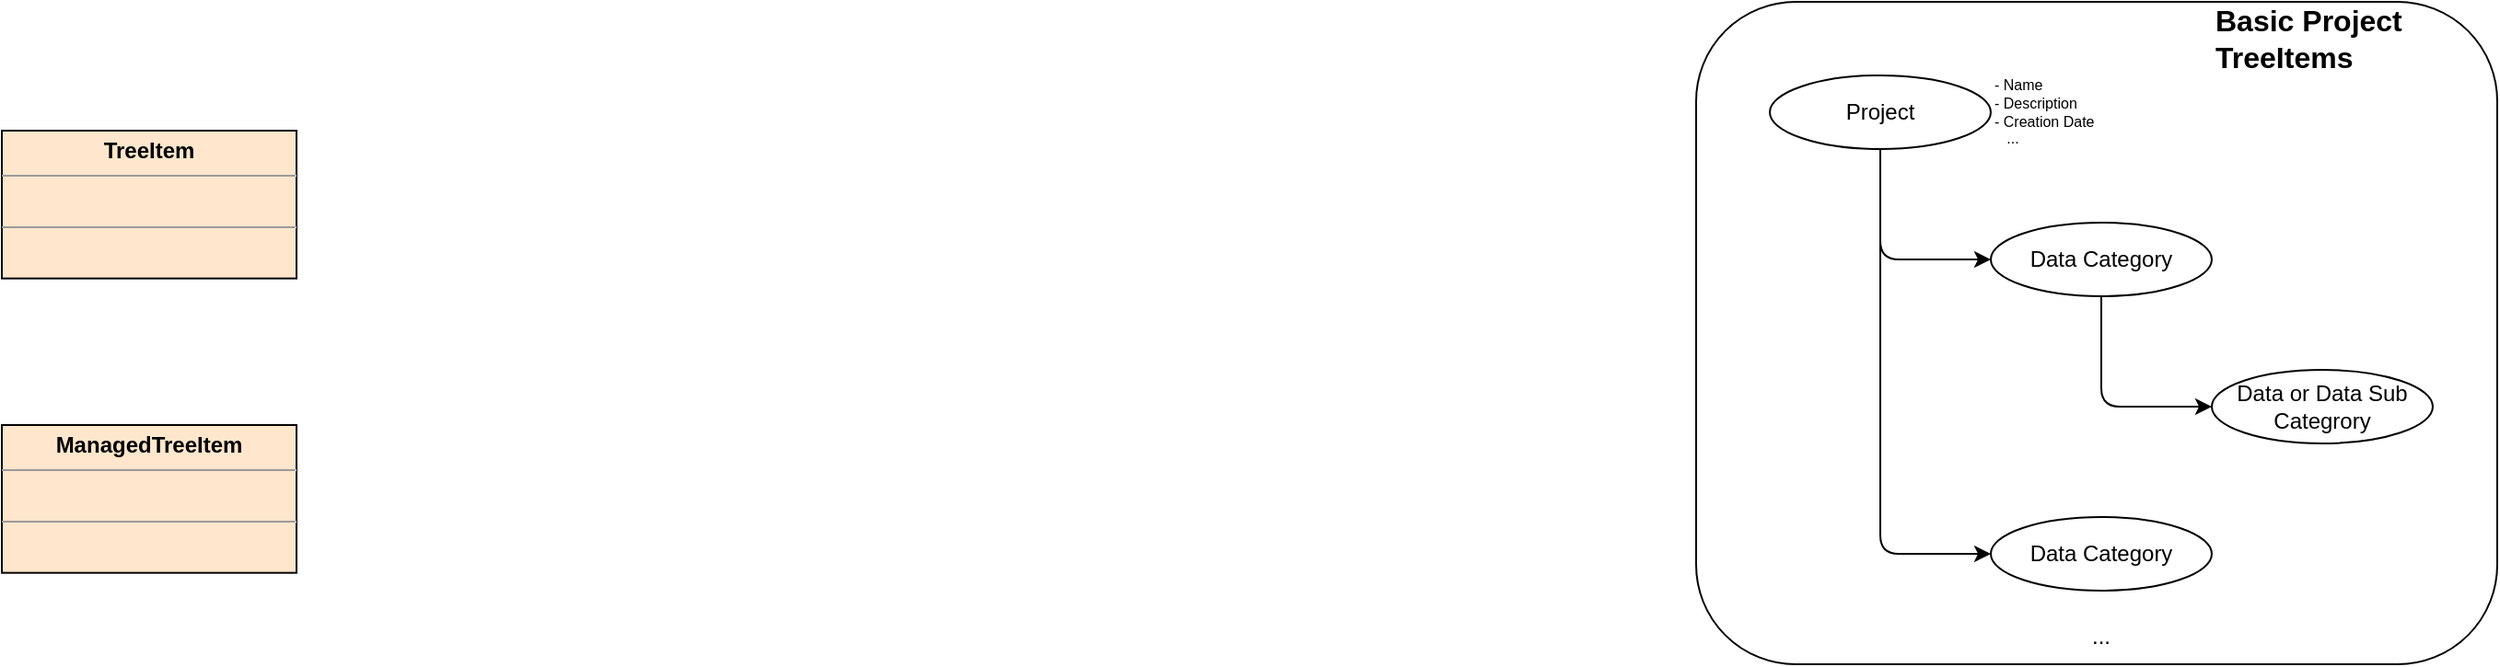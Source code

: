<mxfile version="26.0.16">
  <diagram name="Page-1" id="f7oUEKpjsUb-M7rXWTK0">
    <mxGraphModel dx="926" dy="683" grid="1" gridSize="10" guides="1" tooltips="1" connect="1" arrows="1" fold="1" page="1" pageScale="1" pageWidth="1654" pageHeight="1169" math="0" shadow="0">
      <root>
        <mxCell id="0" />
        <mxCell id="1" parent="0" />
        <mxCell id="EXjqHbBT6QVGa5etMdqd-6" style="edgeStyle=orthogonalEdgeStyle;rounded=1;orthogonalLoop=1;jettySize=auto;html=1;entryX=0;entryY=0.5;entryDx=0;entryDy=0;curved=0;" edge="1" parent="1" source="EXjqHbBT6QVGa5etMdqd-1" target="EXjqHbBT6QVGa5etMdqd-4">
          <mxGeometry relative="1" as="geometry" />
        </mxCell>
        <mxCell id="EXjqHbBT6QVGa5etMdqd-9" style="edgeStyle=orthogonalEdgeStyle;rounded=1;orthogonalLoop=1;jettySize=auto;html=1;entryX=0;entryY=0.5;entryDx=0;entryDy=0;curved=0;" edge="1" parent="1" source="EXjqHbBT6QVGa5etMdqd-1" target="EXjqHbBT6QVGa5etMdqd-8">
          <mxGeometry relative="1" as="geometry" />
        </mxCell>
        <mxCell id="EXjqHbBT6QVGa5etMdqd-1" value="Project" style="ellipse;whiteSpace=wrap;html=1;" vertex="1" parent="1">
          <mxGeometry x="1080" y="50" width="120" height="40" as="geometry" />
        </mxCell>
        <mxCell id="EXjqHbBT6QVGa5etMdqd-3" value="- Name&lt;br&gt;- Description&lt;br&gt;- Creation Date&lt;br&gt;&amp;nbsp; &amp;nbsp;..." style="text;html=1;align=left;verticalAlign=middle;whiteSpace=wrap;rounded=0;fontSize=8;" vertex="1" parent="1">
          <mxGeometry x="1200" y="50" width="160" height="40" as="geometry" />
        </mxCell>
        <mxCell id="EXjqHbBT6QVGa5etMdqd-7" style="edgeStyle=orthogonalEdgeStyle;rounded=1;orthogonalLoop=1;jettySize=auto;html=1;entryX=0;entryY=0.5;entryDx=0;entryDy=0;curved=0;" edge="1" parent="1" source="EXjqHbBT6QVGa5etMdqd-4" target="EXjqHbBT6QVGa5etMdqd-5">
          <mxGeometry relative="1" as="geometry" />
        </mxCell>
        <mxCell id="EXjqHbBT6QVGa5etMdqd-4" value="Data Category" style="ellipse;whiteSpace=wrap;html=1;" vertex="1" parent="1">
          <mxGeometry x="1200" y="130" width="120" height="40" as="geometry" />
        </mxCell>
        <mxCell id="EXjqHbBT6QVGa5etMdqd-5" value="Data or Data Sub Categrory" style="ellipse;whiteSpace=wrap;html=1;" vertex="1" parent="1">
          <mxGeometry x="1320" y="210" width="120" height="40" as="geometry" />
        </mxCell>
        <mxCell id="EXjqHbBT6QVGa5etMdqd-8" value="Data Category" style="ellipse;whiteSpace=wrap;html=1;" vertex="1" parent="1">
          <mxGeometry x="1200" y="290" width="120" height="40" as="geometry" />
        </mxCell>
        <mxCell id="EXjqHbBT6QVGa5etMdqd-10" value="..." style="text;html=1;align=center;verticalAlign=middle;whiteSpace=wrap;rounded=0;" vertex="1" parent="1">
          <mxGeometry x="1230" y="340" width="60" height="30" as="geometry" />
        </mxCell>
        <mxCell id="EXjqHbBT6QVGa5etMdqd-11" value="" style="rounded=1;whiteSpace=wrap;html=1;fillColor=none;connectable=0;allowArrows=0;" vertex="1" parent="1">
          <mxGeometry x="1040" y="10" width="435" height="360" as="geometry" />
        </mxCell>
        <mxCell id="EXjqHbBT6QVGa5etMdqd-12" value="Basic Project TreeItems" style="text;html=1;align=left;verticalAlign=middle;whiteSpace=wrap;rounded=0;fontStyle=1;fontSize=16;connectable=0;allowArrows=0;" vertex="1" parent="1">
          <mxGeometry x="1320" y="10" width="120" height="40" as="geometry" />
        </mxCell>
        <mxCell id="EXjqHbBT6QVGa5etMdqd-36" value="&lt;p style=&quot;margin:0px;margin-top:4px;text-align:center;&quot;&gt;&lt;b&gt;TreeItem&lt;/b&gt;&lt;/p&gt;&lt;hr size=&quot;1&quot;&gt;&lt;p style=&quot;margin:0px;margin-left:4px;&quot;&gt;&lt;br&gt;&lt;/p&gt;&lt;hr size=&quot;1&quot;&gt;&lt;p style=&quot;margin:0px;margin-left:4px;&quot;&gt;&lt;br&gt;&lt;/p&gt;" style="verticalAlign=top;align=left;overflow=fill;fontSize=12;fontFamily=Helvetica;html=1;fillColor=#ffe6cc;strokeColor=#000000;" vertex="1" parent="1">
          <mxGeometry x="120" y="80.0" width="160" height="80.33" as="geometry" />
        </mxCell>
        <mxCell id="EXjqHbBT6QVGa5etMdqd-37" value="&lt;p style=&quot;margin:0px;margin-top:4px;text-align:center;&quot;&gt;&lt;b&gt;ManagedTreeItem&lt;/b&gt;&lt;/p&gt;&lt;hr size=&quot;1&quot;&gt;&lt;p style=&quot;margin:0px;margin-left:4px;&quot;&gt;&lt;br&gt;&lt;/p&gt;&lt;hr size=&quot;1&quot;&gt;&lt;p style=&quot;margin:0px;margin-left:4px;&quot;&gt;&lt;br&gt;&lt;/p&gt;" style="verticalAlign=top;align=left;overflow=fill;fontSize=12;fontFamily=Helvetica;html=1;fillColor=#ffe6cc;strokeColor=#000000;" vertex="1" parent="1">
          <mxGeometry x="120" y="240.0" width="160" height="80.33" as="geometry" />
        </mxCell>
      </root>
    </mxGraphModel>
  </diagram>
</mxfile>
